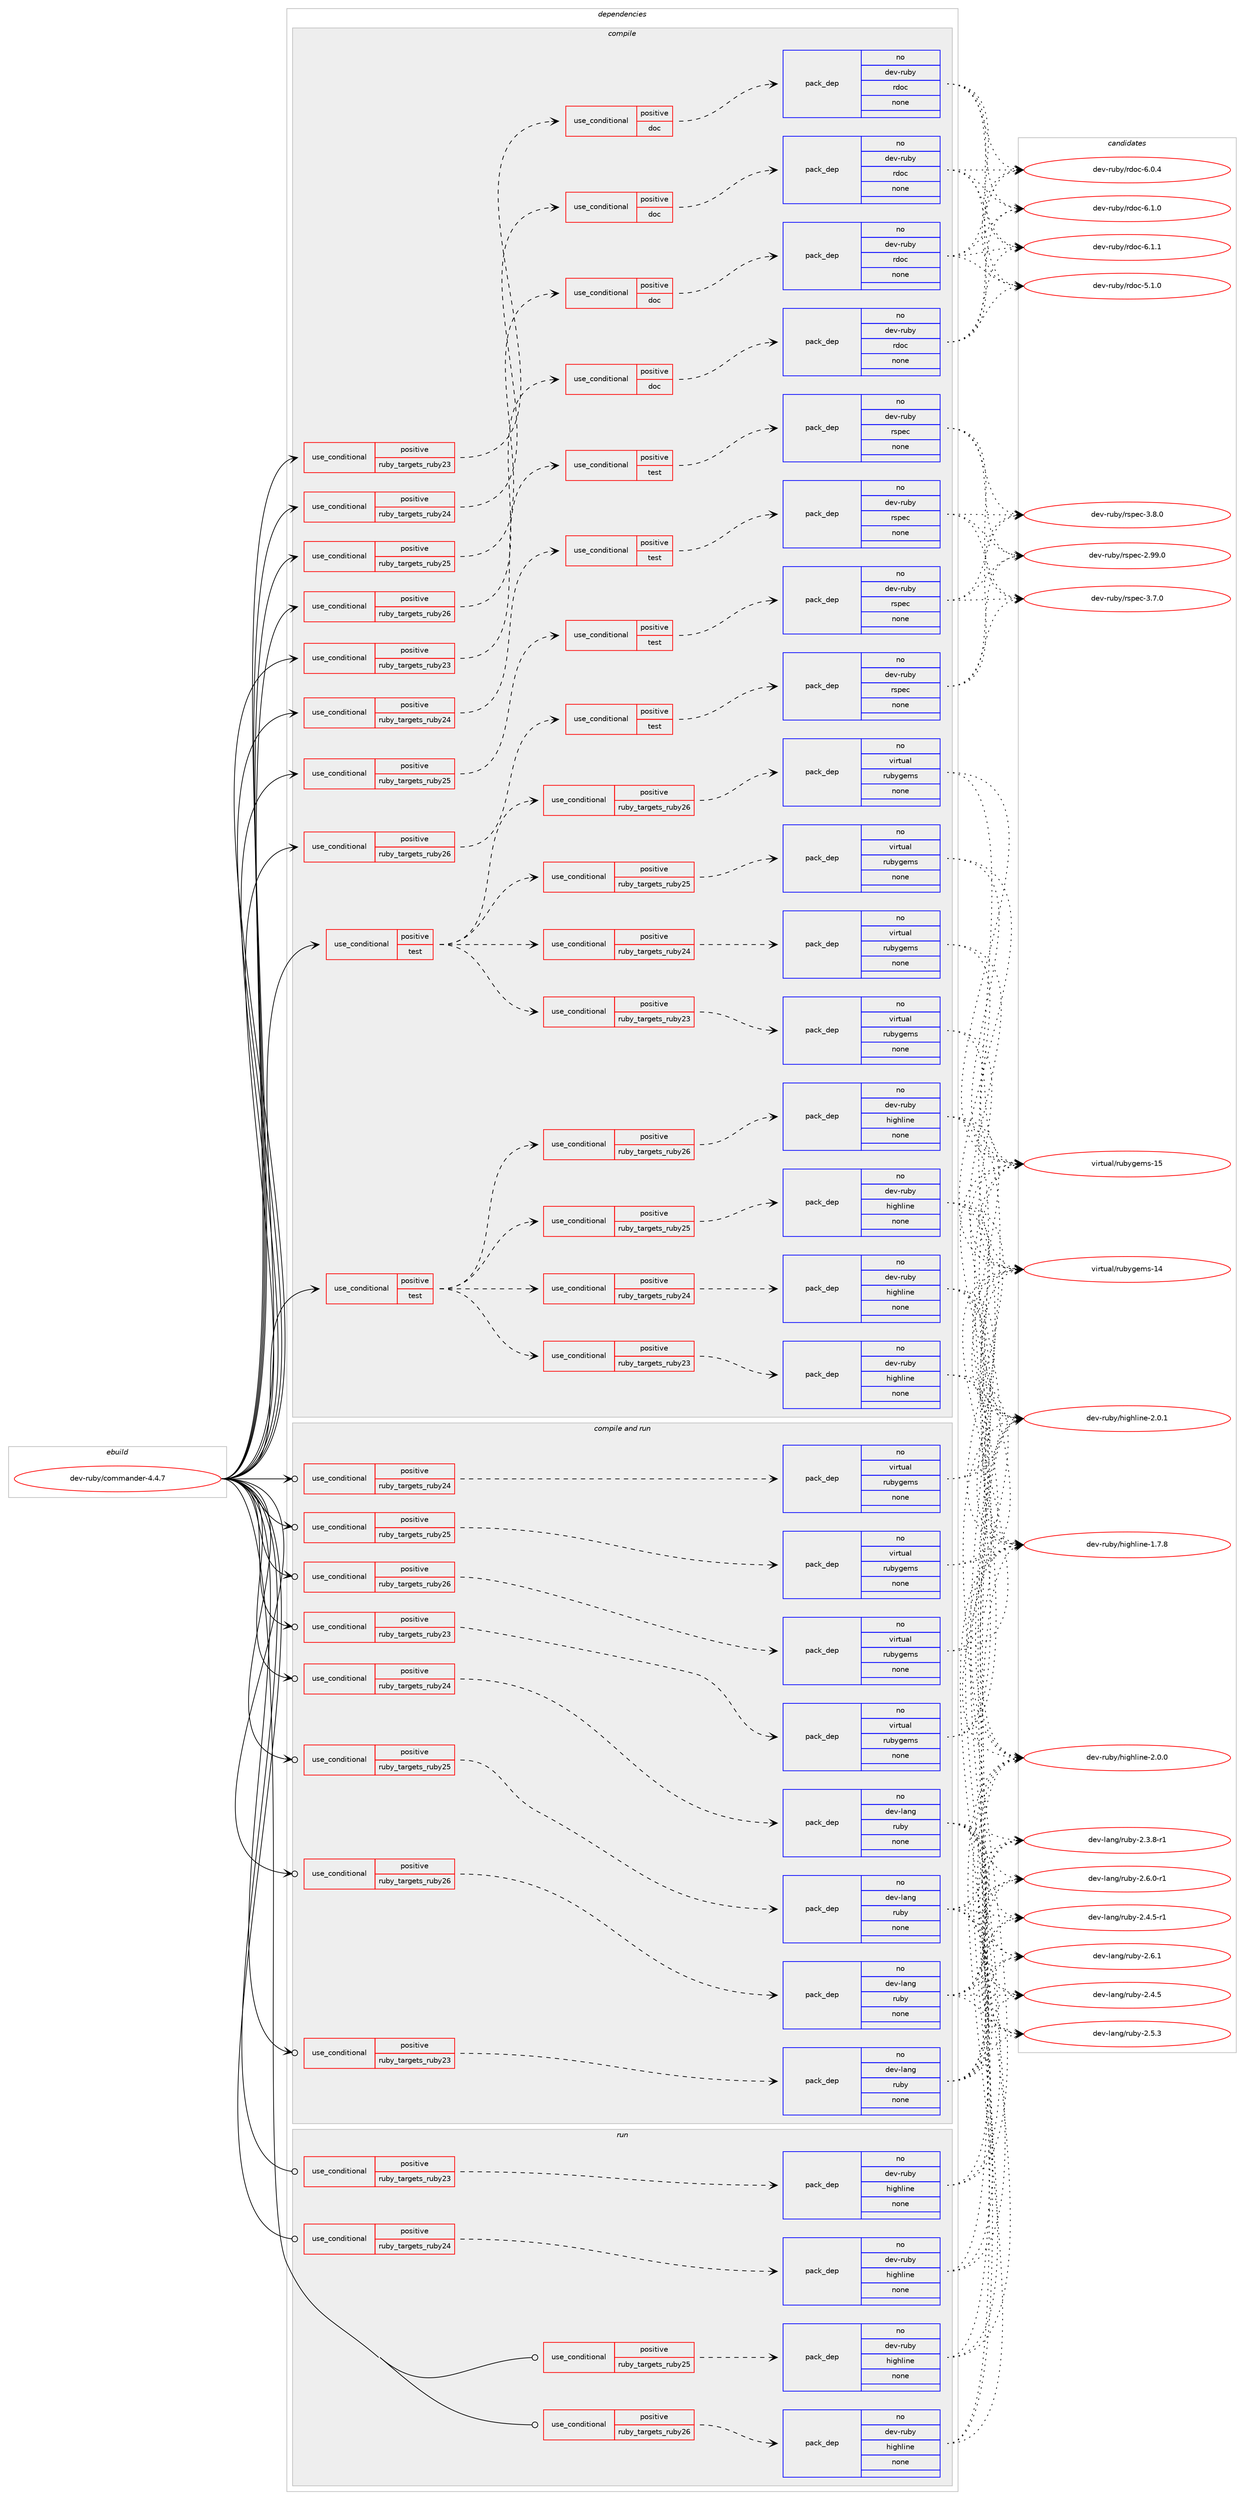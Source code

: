 digraph prolog {

# *************
# Graph options
# *************

newrank=true;
concentrate=true;
compound=true;
graph [rankdir=LR,fontname=Helvetica,fontsize=10,ranksep=1.5];#, ranksep=2.5, nodesep=0.2];
edge  [arrowhead=vee];
node  [fontname=Helvetica,fontsize=10];

# **********
# The ebuild
# **********

subgraph cluster_leftcol {
color=gray;
rank=same;
label=<<i>ebuild</i>>;
id [label="dev-ruby/commander-4.4.7", color=red, width=4, href="../dev-ruby/commander-4.4.7.svg"];
}

# ****************
# The dependencies
# ****************

subgraph cluster_midcol {
color=gray;
label=<<i>dependencies</i>>;
subgraph cluster_compile {
fillcolor="#eeeeee";
style=filled;
label=<<i>compile</i>>;
subgraph cond396823 {
dependency1487793 [label=<<TABLE BORDER="0" CELLBORDER="1" CELLSPACING="0" CELLPADDING="4"><TR><TD ROWSPAN="3" CELLPADDING="10">use_conditional</TD></TR><TR><TD>positive</TD></TR><TR><TD>ruby_targets_ruby23</TD></TR></TABLE>>, shape=none, color=red];
subgraph cond396824 {
dependency1487794 [label=<<TABLE BORDER="0" CELLBORDER="1" CELLSPACING="0" CELLPADDING="4"><TR><TD ROWSPAN="3" CELLPADDING="10">use_conditional</TD></TR><TR><TD>positive</TD></TR><TR><TD>doc</TD></TR></TABLE>>, shape=none, color=red];
subgraph pack1067526 {
dependency1487795 [label=<<TABLE BORDER="0" CELLBORDER="1" CELLSPACING="0" CELLPADDING="4" WIDTH="220"><TR><TD ROWSPAN="6" CELLPADDING="30">pack_dep</TD></TR><TR><TD WIDTH="110">no</TD></TR><TR><TD>dev-ruby</TD></TR><TR><TD>rdoc</TD></TR><TR><TD>none</TD></TR><TR><TD></TD></TR></TABLE>>, shape=none, color=blue];
}
dependency1487794:e -> dependency1487795:w [weight=20,style="dashed",arrowhead="vee"];
}
dependency1487793:e -> dependency1487794:w [weight=20,style="dashed",arrowhead="vee"];
}
id:e -> dependency1487793:w [weight=20,style="solid",arrowhead="vee"];
subgraph cond396825 {
dependency1487796 [label=<<TABLE BORDER="0" CELLBORDER="1" CELLSPACING="0" CELLPADDING="4"><TR><TD ROWSPAN="3" CELLPADDING="10">use_conditional</TD></TR><TR><TD>positive</TD></TR><TR><TD>ruby_targets_ruby23</TD></TR></TABLE>>, shape=none, color=red];
subgraph cond396826 {
dependency1487797 [label=<<TABLE BORDER="0" CELLBORDER="1" CELLSPACING="0" CELLPADDING="4"><TR><TD ROWSPAN="3" CELLPADDING="10">use_conditional</TD></TR><TR><TD>positive</TD></TR><TR><TD>test</TD></TR></TABLE>>, shape=none, color=red];
subgraph pack1067527 {
dependency1487798 [label=<<TABLE BORDER="0" CELLBORDER="1" CELLSPACING="0" CELLPADDING="4" WIDTH="220"><TR><TD ROWSPAN="6" CELLPADDING="30">pack_dep</TD></TR><TR><TD WIDTH="110">no</TD></TR><TR><TD>dev-ruby</TD></TR><TR><TD>rspec</TD></TR><TR><TD>none</TD></TR><TR><TD></TD></TR></TABLE>>, shape=none, color=blue];
}
dependency1487797:e -> dependency1487798:w [weight=20,style="dashed",arrowhead="vee"];
}
dependency1487796:e -> dependency1487797:w [weight=20,style="dashed",arrowhead="vee"];
}
id:e -> dependency1487796:w [weight=20,style="solid",arrowhead="vee"];
subgraph cond396827 {
dependency1487799 [label=<<TABLE BORDER="0" CELLBORDER="1" CELLSPACING="0" CELLPADDING="4"><TR><TD ROWSPAN="3" CELLPADDING="10">use_conditional</TD></TR><TR><TD>positive</TD></TR><TR><TD>ruby_targets_ruby24</TD></TR></TABLE>>, shape=none, color=red];
subgraph cond396828 {
dependency1487800 [label=<<TABLE BORDER="0" CELLBORDER="1" CELLSPACING="0" CELLPADDING="4"><TR><TD ROWSPAN="3" CELLPADDING="10">use_conditional</TD></TR><TR><TD>positive</TD></TR><TR><TD>doc</TD></TR></TABLE>>, shape=none, color=red];
subgraph pack1067528 {
dependency1487801 [label=<<TABLE BORDER="0" CELLBORDER="1" CELLSPACING="0" CELLPADDING="4" WIDTH="220"><TR><TD ROWSPAN="6" CELLPADDING="30">pack_dep</TD></TR><TR><TD WIDTH="110">no</TD></TR><TR><TD>dev-ruby</TD></TR><TR><TD>rdoc</TD></TR><TR><TD>none</TD></TR><TR><TD></TD></TR></TABLE>>, shape=none, color=blue];
}
dependency1487800:e -> dependency1487801:w [weight=20,style="dashed",arrowhead="vee"];
}
dependency1487799:e -> dependency1487800:w [weight=20,style="dashed",arrowhead="vee"];
}
id:e -> dependency1487799:w [weight=20,style="solid",arrowhead="vee"];
subgraph cond396829 {
dependency1487802 [label=<<TABLE BORDER="0" CELLBORDER="1" CELLSPACING="0" CELLPADDING="4"><TR><TD ROWSPAN="3" CELLPADDING="10">use_conditional</TD></TR><TR><TD>positive</TD></TR><TR><TD>ruby_targets_ruby24</TD></TR></TABLE>>, shape=none, color=red];
subgraph cond396830 {
dependency1487803 [label=<<TABLE BORDER="0" CELLBORDER="1" CELLSPACING="0" CELLPADDING="4"><TR><TD ROWSPAN="3" CELLPADDING="10">use_conditional</TD></TR><TR><TD>positive</TD></TR><TR><TD>test</TD></TR></TABLE>>, shape=none, color=red];
subgraph pack1067529 {
dependency1487804 [label=<<TABLE BORDER="0" CELLBORDER="1" CELLSPACING="0" CELLPADDING="4" WIDTH="220"><TR><TD ROWSPAN="6" CELLPADDING="30">pack_dep</TD></TR><TR><TD WIDTH="110">no</TD></TR><TR><TD>dev-ruby</TD></TR><TR><TD>rspec</TD></TR><TR><TD>none</TD></TR><TR><TD></TD></TR></TABLE>>, shape=none, color=blue];
}
dependency1487803:e -> dependency1487804:w [weight=20,style="dashed",arrowhead="vee"];
}
dependency1487802:e -> dependency1487803:w [weight=20,style="dashed",arrowhead="vee"];
}
id:e -> dependency1487802:w [weight=20,style="solid",arrowhead="vee"];
subgraph cond396831 {
dependency1487805 [label=<<TABLE BORDER="0" CELLBORDER="1" CELLSPACING="0" CELLPADDING="4"><TR><TD ROWSPAN="3" CELLPADDING="10">use_conditional</TD></TR><TR><TD>positive</TD></TR><TR><TD>ruby_targets_ruby25</TD></TR></TABLE>>, shape=none, color=red];
subgraph cond396832 {
dependency1487806 [label=<<TABLE BORDER="0" CELLBORDER="1" CELLSPACING="0" CELLPADDING="4"><TR><TD ROWSPAN="3" CELLPADDING="10">use_conditional</TD></TR><TR><TD>positive</TD></TR><TR><TD>doc</TD></TR></TABLE>>, shape=none, color=red];
subgraph pack1067530 {
dependency1487807 [label=<<TABLE BORDER="0" CELLBORDER="1" CELLSPACING="0" CELLPADDING="4" WIDTH="220"><TR><TD ROWSPAN="6" CELLPADDING="30">pack_dep</TD></TR><TR><TD WIDTH="110">no</TD></TR><TR><TD>dev-ruby</TD></TR><TR><TD>rdoc</TD></TR><TR><TD>none</TD></TR><TR><TD></TD></TR></TABLE>>, shape=none, color=blue];
}
dependency1487806:e -> dependency1487807:w [weight=20,style="dashed",arrowhead="vee"];
}
dependency1487805:e -> dependency1487806:w [weight=20,style="dashed",arrowhead="vee"];
}
id:e -> dependency1487805:w [weight=20,style="solid",arrowhead="vee"];
subgraph cond396833 {
dependency1487808 [label=<<TABLE BORDER="0" CELLBORDER="1" CELLSPACING="0" CELLPADDING="4"><TR><TD ROWSPAN="3" CELLPADDING="10">use_conditional</TD></TR><TR><TD>positive</TD></TR><TR><TD>ruby_targets_ruby25</TD></TR></TABLE>>, shape=none, color=red];
subgraph cond396834 {
dependency1487809 [label=<<TABLE BORDER="0" CELLBORDER="1" CELLSPACING="0" CELLPADDING="4"><TR><TD ROWSPAN="3" CELLPADDING="10">use_conditional</TD></TR><TR><TD>positive</TD></TR><TR><TD>test</TD></TR></TABLE>>, shape=none, color=red];
subgraph pack1067531 {
dependency1487810 [label=<<TABLE BORDER="0" CELLBORDER="1" CELLSPACING="0" CELLPADDING="4" WIDTH="220"><TR><TD ROWSPAN="6" CELLPADDING="30">pack_dep</TD></TR><TR><TD WIDTH="110">no</TD></TR><TR><TD>dev-ruby</TD></TR><TR><TD>rspec</TD></TR><TR><TD>none</TD></TR><TR><TD></TD></TR></TABLE>>, shape=none, color=blue];
}
dependency1487809:e -> dependency1487810:w [weight=20,style="dashed",arrowhead="vee"];
}
dependency1487808:e -> dependency1487809:w [weight=20,style="dashed",arrowhead="vee"];
}
id:e -> dependency1487808:w [weight=20,style="solid",arrowhead="vee"];
subgraph cond396835 {
dependency1487811 [label=<<TABLE BORDER="0" CELLBORDER="1" CELLSPACING="0" CELLPADDING="4"><TR><TD ROWSPAN="3" CELLPADDING="10">use_conditional</TD></TR><TR><TD>positive</TD></TR><TR><TD>ruby_targets_ruby26</TD></TR></TABLE>>, shape=none, color=red];
subgraph cond396836 {
dependency1487812 [label=<<TABLE BORDER="0" CELLBORDER="1" CELLSPACING="0" CELLPADDING="4"><TR><TD ROWSPAN="3" CELLPADDING="10">use_conditional</TD></TR><TR><TD>positive</TD></TR><TR><TD>doc</TD></TR></TABLE>>, shape=none, color=red];
subgraph pack1067532 {
dependency1487813 [label=<<TABLE BORDER="0" CELLBORDER="1" CELLSPACING="0" CELLPADDING="4" WIDTH="220"><TR><TD ROWSPAN="6" CELLPADDING="30">pack_dep</TD></TR><TR><TD WIDTH="110">no</TD></TR><TR><TD>dev-ruby</TD></TR><TR><TD>rdoc</TD></TR><TR><TD>none</TD></TR><TR><TD></TD></TR></TABLE>>, shape=none, color=blue];
}
dependency1487812:e -> dependency1487813:w [weight=20,style="dashed",arrowhead="vee"];
}
dependency1487811:e -> dependency1487812:w [weight=20,style="dashed",arrowhead="vee"];
}
id:e -> dependency1487811:w [weight=20,style="solid",arrowhead="vee"];
subgraph cond396837 {
dependency1487814 [label=<<TABLE BORDER="0" CELLBORDER="1" CELLSPACING="0" CELLPADDING="4"><TR><TD ROWSPAN="3" CELLPADDING="10">use_conditional</TD></TR><TR><TD>positive</TD></TR><TR><TD>ruby_targets_ruby26</TD></TR></TABLE>>, shape=none, color=red];
subgraph cond396838 {
dependency1487815 [label=<<TABLE BORDER="0" CELLBORDER="1" CELLSPACING="0" CELLPADDING="4"><TR><TD ROWSPAN="3" CELLPADDING="10">use_conditional</TD></TR><TR><TD>positive</TD></TR><TR><TD>test</TD></TR></TABLE>>, shape=none, color=red];
subgraph pack1067533 {
dependency1487816 [label=<<TABLE BORDER="0" CELLBORDER="1" CELLSPACING="0" CELLPADDING="4" WIDTH="220"><TR><TD ROWSPAN="6" CELLPADDING="30">pack_dep</TD></TR><TR><TD WIDTH="110">no</TD></TR><TR><TD>dev-ruby</TD></TR><TR><TD>rspec</TD></TR><TR><TD>none</TD></TR><TR><TD></TD></TR></TABLE>>, shape=none, color=blue];
}
dependency1487815:e -> dependency1487816:w [weight=20,style="dashed",arrowhead="vee"];
}
dependency1487814:e -> dependency1487815:w [weight=20,style="dashed",arrowhead="vee"];
}
id:e -> dependency1487814:w [weight=20,style="solid",arrowhead="vee"];
subgraph cond396839 {
dependency1487817 [label=<<TABLE BORDER="0" CELLBORDER="1" CELLSPACING="0" CELLPADDING="4"><TR><TD ROWSPAN="3" CELLPADDING="10">use_conditional</TD></TR><TR><TD>positive</TD></TR><TR><TD>test</TD></TR></TABLE>>, shape=none, color=red];
subgraph cond396840 {
dependency1487818 [label=<<TABLE BORDER="0" CELLBORDER="1" CELLSPACING="0" CELLPADDING="4"><TR><TD ROWSPAN="3" CELLPADDING="10">use_conditional</TD></TR><TR><TD>positive</TD></TR><TR><TD>ruby_targets_ruby23</TD></TR></TABLE>>, shape=none, color=red];
subgraph pack1067534 {
dependency1487819 [label=<<TABLE BORDER="0" CELLBORDER="1" CELLSPACING="0" CELLPADDING="4" WIDTH="220"><TR><TD ROWSPAN="6" CELLPADDING="30">pack_dep</TD></TR><TR><TD WIDTH="110">no</TD></TR><TR><TD>dev-ruby</TD></TR><TR><TD>highline</TD></TR><TR><TD>none</TD></TR><TR><TD></TD></TR></TABLE>>, shape=none, color=blue];
}
dependency1487818:e -> dependency1487819:w [weight=20,style="dashed",arrowhead="vee"];
}
dependency1487817:e -> dependency1487818:w [weight=20,style="dashed",arrowhead="vee"];
subgraph cond396841 {
dependency1487820 [label=<<TABLE BORDER="0" CELLBORDER="1" CELLSPACING="0" CELLPADDING="4"><TR><TD ROWSPAN="3" CELLPADDING="10">use_conditional</TD></TR><TR><TD>positive</TD></TR><TR><TD>ruby_targets_ruby24</TD></TR></TABLE>>, shape=none, color=red];
subgraph pack1067535 {
dependency1487821 [label=<<TABLE BORDER="0" CELLBORDER="1" CELLSPACING="0" CELLPADDING="4" WIDTH="220"><TR><TD ROWSPAN="6" CELLPADDING="30">pack_dep</TD></TR><TR><TD WIDTH="110">no</TD></TR><TR><TD>dev-ruby</TD></TR><TR><TD>highline</TD></TR><TR><TD>none</TD></TR><TR><TD></TD></TR></TABLE>>, shape=none, color=blue];
}
dependency1487820:e -> dependency1487821:w [weight=20,style="dashed",arrowhead="vee"];
}
dependency1487817:e -> dependency1487820:w [weight=20,style="dashed",arrowhead="vee"];
subgraph cond396842 {
dependency1487822 [label=<<TABLE BORDER="0" CELLBORDER="1" CELLSPACING="0" CELLPADDING="4"><TR><TD ROWSPAN="3" CELLPADDING="10">use_conditional</TD></TR><TR><TD>positive</TD></TR><TR><TD>ruby_targets_ruby25</TD></TR></TABLE>>, shape=none, color=red];
subgraph pack1067536 {
dependency1487823 [label=<<TABLE BORDER="0" CELLBORDER="1" CELLSPACING="0" CELLPADDING="4" WIDTH="220"><TR><TD ROWSPAN="6" CELLPADDING="30">pack_dep</TD></TR><TR><TD WIDTH="110">no</TD></TR><TR><TD>dev-ruby</TD></TR><TR><TD>highline</TD></TR><TR><TD>none</TD></TR><TR><TD></TD></TR></TABLE>>, shape=none, color=blue];
}
dependency1487822:e -> dependency1487823:w [weight=20,style="dashed",arrowhead="vee"];
}
dependency1487817:e -> dependency1487822:w [weight=20,style="dashed",arrowhead="vee"];
subgraph cond396843 {
dependency1487824 [label=<<TABLE BORDER="0" CELLBORDER="1" CELLSPACING="0" CELLPADDING="4"><TR><TD ROWSPAN="3" CELLPADDING="10">use_conditional</TD></TR><TR><TD>positive</TD></TR><TR><TD>ruby_targets_ruby26</TD></TR></TABLE>>, shape=none, color=red];
subgraph pack1067537 {
dependency1487825 [label=<<TABLE BORDER="0" CELLBORDER="1" CELLSPACING="0" CELLPADDING="4" WIDTH="220"><TR><TD ROWSPAN="6" CELLPADDING="30">pack_dep</TD></TR><TR><TD WIDTH="110">no</TD></TR><TR><TD>dev-ruby</TD></TR><TR><TD>highline</TD></TR><TR><TD>none</TD></TR><TR><TD></TD></TR></TABLE>>, shape=none, color=blue];
}
dependency1487824:e -> dependency1487825:w [weight=20,style="dashed",arrowhead="vee"];
}
dependency1487817:e -> dependency1487824:w [weight=20,style="dashed",arrowhead="vee"];
}
id:e -> dependency1487817:w [weight=20,style="solid",arrowhead="vee"];
subgraph cond396844 {
dependency1487826 [label=<<TABLE BORDER="0" CELLBORDER="1" CELLSPACING="0" CELLPADDING="4"><TR><TD ROWSPAN="3" CELLPADDING="10">use_conditional</TD></TR><TR><TD>positive</TD></TR><TR><TD>test</TD></TR></TABLE>>, shape=none, color=red];
subgraph cond396845 {
dependency1487827 [label=<<TABLE BORDER="0" CELLBORDER="1" CELLSPACING="0" CELLPADDING="4"><TR><TD ROWSPAN="3" CELLPADDING="10">use_conditional</TD></TR><TR><TD>positive</TD></TR><TR><TD>ruby_targets_ruby23</TD></TR></TABLE>>, shape=none, color=red];
subgraph pack1067538 {
dependency1487828 [label=<<TABLE BORDER="0" CELLBORDER="1" CELLSPACING="0" CELLPADDING="4" WIDTH="220"><TR><TD ROWSPAN="6" CELLPADDING="30">pack_dep</TD></TR><TR><TD WIDTH="110">no</TD></TR><TR><TD>virtual</TD></TR><TR><TD>rubygems</TD></TR><TR><TD>none</TD></TR><TR><TD></TD></TR></TABLE>>, shape=none, color=blue];
}
dependency1487827:e -> dependency1487828:w [weight=20,style="dashed",arrowhead="vee"];
}
dependency1487826:e -> dependency1487827:w [weight=20,style="dashed",arrowhead="vee"];
subgraph cond396846 {
dependency1487829 [label=<<TABLE BORDER="0" CELLBORDER="1" CELLSPACING="0" CELLPADDING="4"><TR><TD ROWSPAN="3" CELLPADDING="10">use_conditional</TD></TR><TR><TD>positive</TD></TR><TR><TD>ruby_targets_ruby24</TD></TR></TABLE>>, shape=none, color=red];
subgraph pack1067539 {
dependency1487830 [label=<<TABLE BORDER="0" CELLBORDER="1" CELLSPACING="0" CELLPADDING="4" WIDTH="220"><TR><TD ROWSPAN="6" CELLPADDING="30">pack_dep</TD></TR><TR><TD WIDTH="110">no</TD></TR><TR><TD>virtual</TD></TR><TR><TD>rubygems</TD></TR><TR><TD>none</TD></TR><TR><TD></TD></TR></TABLE>>, shape=none, color=blue];
}
dependency1487829:e -> dependency1487830:w [weight=20,style="dashed",arrowhead="vee"];
}
dependency1487826:e -> dependency1487829:w [weight=20,style="dashed",arrowhead="vee"];
subgraph cond396847 {
dependency1487831 [label=<<TABLE BORDER="0" CELLBORDER="1" CELLSPACING="0" CELLPADDING="4"><TR><TD ROWSPAN="3" CELLPADDING="10">use_conditional</TD></TR><TR><TD>positive</TD></TR><TR><TD>ruby_targets_ruby25</TD></TR></TABLE>>, shape=none, color=red];
subgraph pack1067540 {
dependency1487832 [label=<<TABLE BORDER="0" CELLBORDER="1" CELLSPACING="0" CELLPADDING="4" WIDTH="220"><TR><TD ROWSPAN="6" CELLPADDING="30">pack_dep</TD></TR><TR><TD WIDTH="110">no</TD></TR><TR><TD>virtual</TD></TR><TR><TD>rubygems</TD></TR><TR><TD>none</TD></TR><TR><TD></TD></TR></TABLE>>, shape=none, color=blue];
}
dependency1487831:e -> dependency1487832:w [weight=20,style="dashed",arrowhead="vee"];
}
dependency1487826:e -> dependency1487831:w [weight=20,style="dashed",arrowhead="vee"];
subgraph cond396848 {
dependency1487833 [label=<<TABLE BORDER="0" CELLBORDER="1" CELLSPACING="0" CELLPADDING="4"><TR><TD ROWSPAN="3" CELLPADDING="10">use_conditional</TD></TR><TR><TD>positive</TD></TR><TR><TD>ruby_targets_ruby26</TD></TR></TABLE>>, shape=none, color=red];
subgraph pack1067541 {
dependency1487834 [label=<<TABLE BORDER="0" CELLBORDER="1" CELLSPACING="0" CELLPADDING="4" WIDTH="220"><TR><TD ROWSPAN="6" CELLPADDING="30">pack_dep</TD></TR><TR><TD WIDTH="110">no</TD></TR><TR><TD>virtual</TD></TR><TR><TD>rubygems</TD></TR><TR><TD>none</TD></TR><TR><TD></TD></TR></TABLE>>, shape=none, color=blue];
}
dependency1487833:e -> dependency1487834:w [weight=20,style="dashed",arrowhead="vee"];
}
dependency1487826:e -> dependency1487833:w [weight=20,style="dashed",arrowhead="vee"];
}
id:e -> dependency1487826:w [weight=20,style="solid",arrowhead="vee"];
}
subgraph cluster_compileandrun {
fillcolor="#eeeeee";
style=filled;
label=<<i>compile and run</i>>;
subgraph cond396849 {
dependency1487835 [label=<<TABLE BORDER="0" CELLBORDER="1" CELLSPACING="0" CELLPADDING="4"><TR><TD ROWSPAN="3" CELLPADDING="10">use_conditional</TD></TR><TR><TD>positive</TD></TR><TR><TD>ruby_targets_ruby23</TD></TR></TABLE>>, shape=none, color=red];
subgraph pack1067542 {
dependency1487836 [label=<<TABLE BORDER="0" CELLBORDER="1" CELLSPACING="0" CELLPADDING="4" WIDTH="220"><TR><TD ROWSPAN="6" CELLPADDING="30">pack_dep</TD></TR><TR><TD WIDTH="110">no</TD></TR><TR><TD>dev-lang</TD></TR><TR><TD>ruby</TD></TR><TR><TD>none</TD></TR><TR><TD></TD></TR></TABLE>>, shape=none, color=blue];
}
dependency1487835:e -> dependency1487836:w [weight=20,style="dashed",arrowhead="vee"];
}
id:e -> dependency1487835:w [weight=20,style="solid",arrowhead="odotvee"];
subgraph cond396850 {
dependency1487837 [label=<<TABLE BORDER="0" CELLBORDER="1" CELLSPACING="0" CELLPADDING="4"><TR><TD ROWSPAN="3" CELLPADDING="10">use_conditional</TD></TR><TR><TD>positive</TD></TR><TR><TD>ruby_targets_ruby23</TD></TR></TABLE>>, shape=none, color=red];
subgraph pack1067543 {
dependency1487838 [label=<<TABLE BORDER="0" CELLBORDER="1" CELLSPACING="0" CELLPADDING="4" WIDTH="220"><TR><TD ROWSPAN="6" CELLPADDING="30">pack_dep</TD></TR><TR><TD WIDTH="110">no</TD></TR><TR><TD>virtual</TD></TR><TR><TD>rubygems</TD></TR><TR><TD>none</TD></TR><TR><TD></TD></TR></TABLE>>, shape=none, color=blue];
}
dependency1487837:e -> dependency1487838:w [weight=20,style="dashed",arrowhead="vee"];
}
id:e -> dependency1487837:w [weight=20,style="solid",arrowhead="odotvee"];
subgraph cond396851 {
dependency1487839 [label=<<TABLE BORDER="0" CELLBORDER="1" CELLSPACING="0" CELLPADDING="4"><TR><TD ROWSPAN="3" CELLPADDING="10">use_conditional</TD></TR><TR><TD>positive</TD></TR><TR><TD>ruby_targets_ruby24</TD></TR></TABLE>>, shape=none, color=red];
subgraph pack1067544 {
dependency1487840 [label=<<TABLE BORDER="0" CELLBORDER="1" CELLSPACING="0" CELLPADDING="4" WIDTH="220"><TR><TD ROWSPAN="6" CELLPADDING="30">pack_dep</TD></TR><TR><TD WIDTH="110">no</TD></TR><TR><TD>dev-lang</TD></TR><TR><TD>ruby</TD></TR><TR><TD>none</TD></TR><TR><TD></TD></TR></TABLE>>, shape=none, color=blue];
}
dependency1487839:e -> dependency1487840:w [weight=20,style="dashed",arrowhead="vee"];
}
id:e -> dependency1487839:w [weight=20,style="solid",arrowhead="odotvee"];
subgraph cond396852 {
dependency1487841 [label=<<TABLE BORDER="0" CELLBORDER="1" CELLSPACING="0" CELLPADDING="4"><TR><TD ROWSPAN="3" CELLPADDING="10">use_conditional</TD></TR><TR><TD>positive</TD></TR><TR><TD>ruby_targets_ruby24</TD></TR></TABLE>>, shape=none, color=red];
subgraph pack1067545 {
dependency1487842 [label=<<TABLE BORDER="0" CELLBORDER="1" CELLSPACING="0" CELLPADDING="4" WIDTH="220"><TR><TD ROWSPAN="6" CELLPADDING="30">pack_dep</TD></TR><TR><TD WIDTH="110">no</TD></TR><TR><TD>virtual</TD></TR><TR><TD>rubygems</TD></TR><TR><TD>none</TD></TR><TR><TD></TD></TR></TABLE>>, shape=none, color=blue];
}
dependency1487841:e -> dependency1487842:w [weight=20,style="dashed",arrowhead="vee"];
}
id:e -> dependency1487841:w [weight=20,style="solid",arrowhead="odotvee"];
subgraph cond396853 {
dependency1487843 [label=<<TABLE BORDER="0" CELLBORDER="1" CELLSPACING="0" CELLPADDING="4"><TR><TD ROWSPAN="3" CELLPADDING="10">use_conditional</TD></TR><TR><TD>positive</TD></TR><TR><TD>ruby_targets_ruby25</TD></TR></TABLE>>, shape=none, color=red];
subgraph pack1067546 {
dependency1487844 [label=<<TABLE BORDER="0" CELLBORDER="1" CELLSPACING="0" CELLPADDING="4" WIDTH="220"><TR><TD ROWSPAN="6" CELLPADDING="30">pack_dep</TD></TR><TR><TD WIDTH="110">no</TD></TR><TR><TD>dev-lang</TD></TR><TR><TD>ruby</TD></TR><TR><TD>none</TD></TR><TR><TD></TD></TR></TABLE>>, shape=none, color=blue];
}
dependency1487843:e -> dependency1487844:w [weight=20,style="dashed",arrowhead="vee"];
}
id:e -> dependency1487843:w [weight=20,style="solid",arrowhead="odotvee"];
subgraph cond396854 {
dependency1487845 [label=<<TABLE BORDER="0" CELLBORDER="1" CELLSPACING="0" CELLPADDING="4"><TR><TD ROWSPAN="3" CELLPADDING="10">use_conditional</TD></TR><TR><TD>positive</TD></TR><TR><TD>ruby_targets_ruby25</TD></TR></TABLE>>, shape=none, color=red];
subgraph pack1067547 {
dependency1487846 [label=<<TABLE BORDER="0" CELLBORDER="1" CELLSPACING="0" CELLPADDING="4" WIDTH="220"><TR><TD ROWSPAN="6" CELLPADDING="30">pack_dep</TD></TR><TR><TD WIDTH="110">no</TD></TR><TR><TD>virtual</TD></TR><TR><TD>rubygems</TD></TR><TR><TD>none</TD></TR><TR><TD></TD></TR></TABLE>>, shape=none, color=blue];
}
dependency1487845:e -> dependency1487846:w [weight=20,style="dashed",arrowhead="vee"];
}
id:e -> dependency1487845:w [weight=20,style="solid",arrowhead="odotvee"];
subgraph cond396855 {
dependency1487847 [label=<<TABLE BORDER="0" CELLBORDER="1" CELLSPACING="0" CELLPADDING="4"><TR><TD ROWSPAN="3" CELLPADDING="10">use_conditional</TD></TR><TR><TD>positive</TD></TR><TR><TD>ruby_targets_ruby26</TD></TR></TABLE>>, shape=none, color=red];
subgraph pack1067548 {
dependency1487848 [label=<<TABLE BORDER="0" CELLBORDER="1" CELLSPACING="0" CELLPADDING="4" WIDTH="220"><TR><TD ROWSPAN="6" CELLPADDING="30">pack_dep</TD></TR><TR><TD WIDTH="110">no</TD></TR><TR><TD>dev-lang</TD></TR><TR><TD>ruby</TD></TR><TR><TD>none</TD></TR><TR><TD></TD></TR></TABLE>>, shape=none, color=blue];
}
dependency1487847:e -> dependency1487848:w [weight=20,style="dashed",arrowhead="vee"];
}
id:e -> dependency1487847:w [weight=20,style="solid",arrowhead="odotvee"];
subgraph cond396856 {
dependency1487849 [label=<<TABLE BORDER="0" CELLBORDER="1" CELLSPACING="0" CELLPADDING="4"><TR><TD ROWSPAN="3" CELLPADDING="10">use_conditional</TD></TR><TR><TD>positive</TD></TR><TR><TD>ruby_targets_ruby26</TD></TR></TABLE>>, shape=none, color=red];
subgraph pack1067549 {
dependency1487850 [label=<<TABLE BORDER="0" CELLBORDER="1" CELLSPACING="0" CELLPADDING="4" WIDTH="220"><TR><TD ROWSPAN="6" CELLPADDING="30">pack_dep</TD></TR><TR><TD WIDTH="110">no</TD></TR><TR><TD>virtual</TD></TR><TR><TD>rubygems</TD></TR><TR><TD>none</TD></TR><TR><TD></TD></TR></TABLE>>, shape=none, color=blue];
}
dependency1487849:e -> dependency1487850:w [weight=20,style="dashed",arrowhead="vee"];
}
id:e -> dependency1487849:w [weight=20,style="solid",arrowhead="odotvee"];
}
subgraph cluster_run {
fillcolor="#eeeeee";
style=filled;
label=<<i>run</i>>;
subgraph cond396857 {
dependency1487851 [label=<<TABLE BORDER="0" CELLBORDER="1" CELLSPACING="0" CELLPADDING="4"><TR><TD ROWSPAN="3" CELLPADDING="10">use_conditional</TD></TR><TR><TD>positive</TD></TR><TR><TD>ruby_targets_ruby23</TD></TR></TABLE>>, shape=none, color=red];
subgraph pack1067550 {
dependency1487852 [label=<<TABLE BORDER="0" CELLBORDER="1" CELLSPACING="0" CELLPADDING="4" WIDTH="220"><TR><TD ROWSPAN="6" CELLPADDING="30">pack_dep</TD></TR><TR><TD WIDTH="110">no</TD></TR><TR><TD>dev-ruby</TD></TR><TR><TD>highline</TD></TR><TR><TD>none</TD></TR><TR><TD></TD></TR></TABLE>>, shape=none, color=blue];
}
dependency1487851:e -> dependency1487852:w [weight=20,style="dashed",arrowhead="vee"];
}
id:e -> dependency1487851:w [weight=20,style="solid",arrowhead="odot"];
subgraph cond396858 {
dependency1487853 [label=<<TABLE BORDER="0" CELLBORDER="1" CELLSPACING="0" CELLPADDING="4"><TR><TD ROWSPAN="3" CELLPADDING="10">use_conditional</TD></TR><TR><TD>positive</TD></TR><TR><TD>ruby_targets_ruby24</TD></TR></TABLE>>, shape=none, color=red];
subgraph pack1067551 {
dependency1487854 [label=<<TABLE BORDER="0" CELLBORDER="1" CELLSPACING="0" CELLPADDING="4" WIDTH="220"><TR><TD ROWSPAN="6" CELLPADDING="30">pack_dep</TD></TR><TR><TD WIDTH="110">no</TD></TR><TR><TD>dev-ruby</TD></TR><TR><TD>highline</TD></TR><TR><TD>none</TD></TR><TR><TD></TD></TR></TABLE>>, shape=none, color=blue];
}
dependency1487853:e -> dependency1487854:w [weight=20,style="dashed",arrowhead="vee"];
}
id:e -> dependency1487853:w [weight=20,style="solid",arrowhead="odot"];
subgraph cond396859 {
dependency1487855 [label=<<TABLE BORDER="0" CELLBORDER="1" CELLSPACING="0" CELLPADDING="4"><TR><TD ROWSPAN="3" CELLPADDING="10">use_conditional</TD></TR><TR><TD>positive</TD></TR><TR><TD>ruby_targets_ruby25</TD></TR></TABLE>>, shape=none, color=red];
subgraph pack1067552 {
dependency1487856 [label=<<TABLE BORDER="0" CELLBORDER="1" CELLSPACING="0" CELLPADDING="4" WIDTH="220"><TR><TD ROWSPAN="6" CELLPADDING="30">pack_dep</TD></TR><TR><TD WIDTH="110">no</TD></TR><TR><TD>dev-ruby</TD></TR><TR><TD>highline</TD></TR><TR><TD>none</TD></TR><TR><TD></TD></TR></TABLE>>, shape=none, color=blue];
}
dependency1487855:e -> dependency1487856:w [weight=20,style="dashed",arrowhead="vee"];
}
id:e -> dependency1487855:w [weight=20,style="solid",arrowhead="odot"];
subgraph cond396860 {
dependency1487857 [label=<<TABLE BORDER="0" CELLBORDER="1" CELLSPACING="0" CELLPADDING="4"><TR><TD ROWSPAN="3" CELLPADDING="10">use_conditional</TD></TR><TR><TD>positive</TD></TR><TR><TD>ruby_targets_ruby26</TD></TR></TABLE>>, shape=none, color=red];
subgraph pack1067553 {
dependency1487858 [label=<<TABLE BORDER="0" CELLBORDER="1" CELLSPACING="0" CELLPADDING="4" WIDTH="220"><TR><TD ROWSPAN="6" CELLPADDING="30">pack_dep</TD></TR><TR><TD WIDTH="110">no</TD></TR><TR><TD>dev-ruby</TD></TR><TR><TD>highline</TD></TR><TR><TD>none</TD></TR><TR><TD></TD></TR></TABLE>>, shape=none, color=blue];
}
dependency1487857:e -> dependency1487858:w [weight=20,style="dashed",arrowhead="vee"];
}
id:e -> dependency1487857:w [weight=20,style="solid",arrowhead="odot"];
}
}

# **************
# The candidates
# **************

subgraph cluster_choices {
rank=same;
color=gray;
label=<<i>candidates</i>>;

subgraph choice1067526 {
color=black;
nodesep=1;
choice10010111845114117981214711410011199455346494648 [label="dev-ruby/rdoc-5.1.0", color=red, width=4,href="../dev-ruby/rdoc-5.1.0.svg"];
choice10010111845114117981214711410011199455446484652 [label="dev-ruby/rdoc-6.0.4", color=red, width=4,href="../dev-ruby/rdoc-6.0.4.svg"];
choice10010111845114117981214711410011199455446494648 [label="dev-ruby/rdoc-6.1.0", color=red, width=4,href="../dev-ruby/rdoc-6.1.0.svg"];
choice10010111845114117981214711410011199455446494649 [label="dev-ruby/rdoc-6.1.1", color=red, width=4,href="../dev-ruby/rdoc-6.1.1.svg"];
dependency1487795:e -> choice10010111845114117981214711410011199455346494648:w [style=dotted,weight="100"];
dependency1487795:e -> choice10010111845114117981214711410011199455446484652:w [style=dotted,weight="100"];
dependency1487795:e -> choice10010111845114117981214711410011199455446494648:w [style=dotted,weight="100"];
dependency1487795:e -> choice10010111845114117981214711410011199455446494649:w [style=dotted,weight="100"];
}
subgraph choice1067527 {
color=black;
nodesep=1;
choice1001011184511411798121471141151121019945504657574648 [label="dev-ruby/rspec-2.99.0", color=red, width=4,href="../dev-ruby/rspec-2.99.0.svg"];
choice10010111845114117981214711411511210199455146554648 [label="dev-ruby/rspec-3.7.0", color=red, width=4,href="../dev-ruby/rspec-3.7.0.svg"];
choice10010111845114117981214711411511210199455146564648 [label="dev-ruby/rspec-3.8.0", color=red, width=4,href="../dev-ruby/rspec-3.8.0.svg"];
dependency1487798:e -> choice1001011184511411798121471141151121019945504657574648:w [style=dotted,weight="100"];
dependency1487798:e -> choice10010111845114117981214711411511210199455146554648:w [style=dotted,weight="100"];
dependency1487798:e -> choice10010111845114117981214711411511210199455146564648:w [style=dotted,weight="100"];
}
subgraph choice1067528 {
color=black;
nodesep=1;
choice10010111845114117981214711410011199455346494648 [label="dev-ruby/rdoc-5.1.0", color=red, width=4,href="../dev-ruby/rdoc-5.1.0.svg"];
choice10010111845114117981214711410011199455446484652 [label="dev-ruby/rdoc-6.0.4", color=red, width=4,href="../dev-ruby/rdoc-6.0.4.svg"];
choice10010111845114117981214711410011199455446494648 [label="dev-ruby/rdoc-6.1.0", color=red, width=4,href="../dev-ruby/rdoc-6.1.0.svg"];
choice10010111845114117981214711410011199455446494649 [label="dev-ruby/rdoc-6.1.1", color=red, width=4,href="../dev-ruby/rdoc-6.1.1.svg"];
dependency1487801:e -> choice10010111845114117981214711410011199455346494648:w [style=dotted,weight="100"];
dependency1487801:e -> choice10010111845114117981214711410011199455446484652:w [style=dotted,weight="100"];
dependency1487801:e -> choice10010111845114117981214711410011199455446494648:w [style=dotted,weight="100"];
dependency1487801:e -> choice10010111845114117981214711410011199455446494649:w [style=dotted,weight="100"];
}
subgraph choice1067529 {
color=black;
nodesep=1;
choice1001011184511411798121471141151121019945504657574648 [label="dev-ruby/rspec-2.99.0", color=red, width=4,href="../dev-ruby/rspec-2.99.0.svg"];
choice10010111845114117981214711411511210199455146554648 [label="dev-ruby/rspec-3.7.0", color=red, width=4,href="../dev-ruby/rspec-3.7.0.svg"];
choice10010111845114117981214711411511210199455146564648 [label="dev-ruby/rspec-3.8.0", color=red, width=4,href="../dev-ruby/rspec-3.8.0.svg"];
dependency1487804:e -> choice1001011184511411798121471141151121019945504657574648:w [style=dotted,weight="100"];
dependency1487804:e -> choice10010111845114117981214711411511210199455146554648:w [style=dotted,weight="100"];
dependency1487804:e -> choice10010111845114117981214711411511210199455146564648:w [style=dotted,weight="100"];
}
subgraph choice1067530 {
color=black;
nodesep=1;
choice10010111845114117981214711410011199455346494648 [label="dev-ruby/rdoc-5.1.0", color=red, width=4,href="../dev-ruby/rdoc-5.1.0.svg"];
choice10010111845114117981214711410011199455446484652 [label="dev-ruby/rdoc-6.0.4", color=red, width=4,href="../dev-ruby/rdoc-6.0.4.svg"];
choice10010111845114117981214711410011199455446494648 [label="dev-ruby/rdoc-6.1.0", color=red, width=4,href="../dev-ruby/rdoc-6.1.0.svg"];
choice10010111845114117981214711410011199455446494649 [label="dev-ruby/rdoc-6.1.1", color=red, width=4,href="../dev-ruby/rdoc-6.1.1.svg"];
dependency1487807:e -> choice10010111845114117981214711410011199455346494648:w [style=dotted,weight="100"];
dependency1487807:e -> choice10010111845114117981214711410011199455446484652:w [style=dotted,weight="100"];
dependency1487807:e -> choice10010111845114117981214711410011199455446494648:w [style=dotted,weight="100"];
dependency1487807:e -> choice10010111845114117981214711410011199455446494649:w [style=dotted,weight="100"];
}
subgraph choice1067531 {
color=black;
nodesep=1;
choice1001011184511411798121471141151121019945504657574648 [label="dev-ruby/rspec-2.99.0", color=red, width=4,href="../dev-ruby/rspec-2.99.0.svg"];
choice10010111845114117981214711411511210199455146554648 [label="dev-ruby/rspec-3.7.0", color=red, width=4,href="../dev-ruby/rspec-3.7.0.svg"];
choice10010111845114117981214711411511210199455146564648 [label="dev-ruby/rspec-3.8.0", color=red, width=4,href="../dev-ruby/rspec-3.8.0.svg"];
dependency1487810:e -> choice1001011184511411798121471141151121019945504657574648:w [style=dotted,weight="100"];
dependency1487810:e -> choice10010111845114117981214711411511210199455146554648:w [style=dotted,weight="100"];
dependency1487810:e -> choice10010111845114117981214711411511210199455146564648:w [style=dotted,weight="100"];
}
subgraph choice1067532 {
color=black;
nodesep=1;
choice10010111845114117981214711410011199455346494648 [label="dev-ruby/rdoc-5.1.0", color=red, width=4,href="../dev-ruby/rdoc-5.1.0.svg"];
choice10010111845114117981214711410011199455446484652 [label="dev-ruby/rdoc-6.0.4", color=red, width=4,href="../dev-ruby/rdoc-6.0.4.svg"];
choice10010111845114117981214711410011199455446494648 [label="dev-ruby/rdoc-6.1.0", color=red, width=4,href="../dev-ruby/rdoc-6.1.0.svg"];
choice10010111845114117981214711410011199455446494649 [label="dev-ruby/rdoc-6.1.1", color=red, width=4,href="../dev-ruby/rdoc-6.1.1.svg"];
dependency1487813:e -> choice10010111845114117981214711410011199455346494648:w [style=dotted,weight="100"];
dependency1487813:e -> choice10010111845114117981214711410011199455446484652:w [style=dotted,weight="100"];
dependency1487813:e -> choice10010111845114117981214711410011199455446494648:w [style=dotted,weight="100"];
dependency1487813:e -> choice10010111845114117981214711410011199455446494649:w [style=dotted,weight="100"];
}
subgraph choice1067533 {
color=black;
nodesep=1;
choice1001011184511411798121471141151121019945504657574648 [label="dev-ruby/rspec-2.99.0", color=red, width=4,href="../dev-ruby/rspec-2.99.0.svg"];
choice10010111845114117981214711411511210199455146554648 [label="dev-ruby/rspec-3.7.0", color=red, width=4,href="../dev-ruby/rspec-3.7.0.svg"];
choice10010111845114117981214711411511210199455146564648 [label="dev-ruby/rspec-3.8.0", color=red, width=4,href="../dev-ruby/rspec-3.8.0.svg"];
dependency1487816:e -> choice1001011184511411798121471141151121019945504657574648:w [style=dotted,weight="100"];
dependency1487816:e -> choice10010111845114117981214711411511210199455146554648:w [style=dotted,weight="100"];
dependency1487816:e -> choice10010111845114117981214711411511210199455146564648:w [style=dotted,weight="100"];
}
subgraph choice1067534 {
color=black;
nodesep=1;
choice100101118451141179812147104105103104108105110101454946554656 [label="dev-ruby/highline-1.7.8", color=red, width=4,href="../dev-ruby/highline-1.7.8.svg"];
choice100101118451141179812147104105103104108105110101455046484648 [label="dev-ruby/highline-2.0.0", color=red, width=4,href="../dev-ruby/highline-2.0.0.svg"];
choice100101118451141179812147104105103104108105110101455046484649 [label="dev-ruby/highline-2.0.1", color=red, width=4,href="../dev-ruby/highline-2.0.1.svg"];
dependency1487819:e -> choice100101118451141179812147104105103104108105110101454946554656:w [style=dotted,weight="100"];
dependency1487819:e -> choice100101118451141179812147104105103104108105110101455046484648:w [style=dotted,weight="100"];
dependency1487819:e -> choice100101118451141179812147104105103104108105110101455046484649:w [style=dotted,weight="100"];
}
subgraph choice1067535 {
color=black;
nodesep=1;
choice100101118451141179812147104105103104108105110101454946554656 [label="dev-ruby/highline-1.7.8", color=red, width=4,href="../dev-ruby/highline-1.7.8.svg"];
choice100101118451141179812147104105103104108105110101455046484648 [label="dev-ruby/highline-2.0.0", color=red, width=4,href="../dev-ruby/highline-2.0.0.svg"];
choice100101118451141179812147104105103104108105110101455046484649 [label="dev-ruby/highline-2.0.1", color=red, width=4,href="../dev-ruby/highline-2.0.1.svg"];
dependency1487821:e -> choice100101118451141179812147104105103104108105110101454946554656:w [style=dotted,weight="100"];
dependency1487821:e -> choice100101118451141179812147104105103104108105110101455046484648:w [style=dotted,weight="100"];
dependency1487821:e -> choice100101118451141179812147104105103104108105110101455046484649:w [style=dotted,weight="100"];
}
subgraph choice1067536 {
color=black;
nodesep=1;
choice100101118451141179812147104105103104108105110101454946554656 [label="dev-ruby/highline-1.7.8", color=red, width=4,href="../dev-ruby/highline-1.7.8.svg"];
choice100101118451141179812147104105103104108105110101455046484648 [label="dev-ruby/highline-2.0.0", color=red, width=4,href="../dev-ruby/highline-2.0.0.svg"];
choice100101118451141179812147104105103104108105110101455046484649 [label="dev-ruby/highline-2.0.1", color=red, width=4,href="../dev-ruby/highline-2.0.1.svg"];
dependency1487823:e -> choice100101118451141179812147104105103104108105110101454946554656:w [style=dotted,weight="100"];
dependency1487823:e -> choice100101118451141179812147104105103104108105110101455046484648:w [style=dotted,weight="100"];
dependency1487823:e -> choice100101118451141179812147104105103104108105110101455046484649:w [style=dotted,weight="100"];
}
subgraph choice1067537 {
color=black;
nodesep=1;
choice100101118451141179812147104105103104108105110101454946554656 [label="dev-ruby/highline-1.7.8", color=red, width=4,href="../dev-ruby/highline-1.7.8.svg"];
choice100101118451141179812147104105103104108105110101455046484648 [label="dev-ruby/highline-2.0.0", color=red, width=4,href="../dev-ruby/highline-2.0.0.svg"];
choice100101118451141179812147104105103104108105110101455046484649 [label="dev-ruby/highline-2.0.1", color=red, width=4,href="../dev-ruby/highline-2.0.1.svg"];
dependency1487825:e -> choice100101118451141179812147104105103104108105110101454946554656:w [style=dotted,weight="100"];
dependency1487825:e -> choice100101118451141179812147104105103104108105110101455046484648:w [style=dotted,weight="100"];
dependency1487825:e -> choice100101118451141179812147104105103104108105110101455046484649:w [style=dotted,weight="100"];
}
subgraph choice1067538 {
color=black;
nodesep=1;
choice118105114116117971084711411798121103101109115454952 [label="virtual/rubygems-14", color=red, width=4,href="../virtual/rubygems-14.svg"];
choice118105114116117971084711411798121103101109115454953 [label="virtual/rubygems-15", color=red, width=4,href="../virtual/rubygems-15.svg"];
dependency1487828:e -> choice118105114116117971084711411798121103101109115454952:w [style=dotted,weight="100"];
dependency1487828:e -> choice118105114116117971084711411798121103101109115454953:w [style=dotted,weight="100"];
}
subgraph choice1067539 {
color=black;
nodesep=1;
choice118105114116117971084711411798121103101109115454952 [label="virtual/rubygems-14", color=red, width=4,href="../virtual/rubygems-14.svg"];
choice118105114116117971084711411798121103101109115454953 [label="virtual/rubygems-15", color=red, width=4,href="../virtual/rubygems-15.svg"];
dependency1487830:e -> choice118105114116117971084711411798121103101109115454952:w [style=dotted,weight="100"];
dependency1487830:e -> choice118105114116117971084711411798121103101109115454953:w [style=dotted,weight="100"];
}
subgraph choice1067540 {
color=black;
nodesep=1;
choice118105114116117971084711411798121103101109115454952 [label="virtual/rubygems-14", color=red, width=4,href="../virtual/rubygems-14.svg"];
choice118105114116117971084711411798121103101109115454953 [label="virtual/rubygems-15", color=red, width=4,href="../virtual/rubygems-15.svg"];
dependency1487832:e -> choice118105114116117971084711411798121103101109115454952:w [style=dotted,weight="100"];
dependency1487832:e -> choice118105114116117971084711411798121103101109115454953:w [style=dotted,weight="100"];
}
subgraph choice1067541 {
color=black;
nodesep=1;
choice118105114116117971084711411798121103101109115454952 [label="virtual/rubygems-14", color=red, width=4,href="../virtual/rubygems-14.svg"];
choice118105114116117971084711411798121103101109115454953 [label="virtual/rubygems-15", color=red, width=4,href="../virtual/rubygems-15.svg"];
dependency1487834:e -> choice118105114116117971084711411798121103101109115454952:w [style=dotted,weight="100"];
dependency1487834:e -> choice118105114116117971084711411798121103101109115454953:w [style=dotted,weight="100"];
}
subgraph choice1067542 {
color=black;
nodesep=1;
choice100101118451089711010347114117981214550465146564511449 [label="dev-lang/ruby-2.3.8-r1", color=red, width=4,href="../dev-lang/ruby-2.3.8-r1.svg"];
choice10010111845108971101034711411798121455046524653 [label="dev-lang/ruby-2.4.5", color=red, width=4,href="../dev-lang/ruby-2.4.5.svg"];
choice100101118451089711010347114117981214550465246534511449 [label="dev-lang/ruby-2.4.5-r1", color=red, width=4,href="../dev-lang/ruby-2.4.5-r1.svg"];
choice10010111845108971101034711411798121455046534651 [label="dev-lang/ruby-2.5.3", color=red, width=4,href="../dev-lang/ruby-2.5.3.svg"];
choice100101118451089711010347114117981214550465446484511449 [label="dev-lang/ruby-2.6.0-r1", color=red, width=4,href="../dev-lang/ruby-2.6.0-r1.svg"];
choice10010111845108971101034711411798121455046544649 [label="dev-lang/ruby-2.6.1", color=red, width=4,href="../dev-lang/ruby-2.6.1.svg"];
dependency1487836:e -> choice100101118451089711010347114117981214550465146564511449:w [style=dotted,weight="100"];
dependency1487836:e -> choice10010111845108971101034711411798121455046524653:w [style=dotted,weight="100"];
dependency1487836:e -> choice100101118451089711010347114117981214550465246534511449:w [style=dotted,weight="100"];
dependency1487836:e -> choice10010111845108971101034711411798121455046534651:w [style=dotted,weight="100"];
dependency1487836:e -> choice100101118451089711010347114117981214550465446484511449:w [style=dotted,weight="100"];
dependency1487836:e -> choice10010111845108971101034711411798121455046544649:w [style=dotted,weight="100"];
}
subgraph choice1067543 {
color=black;
nodesep=1;
choice118105114116117971084711411798121103101109115454952 [label="virtual/rubygems-14", color=red, width=4,href="../virtual/rubygems-14.svg"];
choice118105114116117971084711411798121103101109115454953 [label="virtual/rubygems-15", color=red, width=4,href="../virtual/rubygems-15.svg"];
dependency1487838:e -> choice118105114116117971084711411798121103101109115454952:w [style=dotted,weight="100"];
dependency1487838:e -> choice118105114116117971084711411798121103101109115454953:w [style=dotted,weight="100"];
}
subgraph choice1067544 {
color=black;
nodesep=1;
choice100101118451089711010347114117981214550465146564511449 [label="dev-lang/ruby-2.3.8-r1", color=red, width=4,href="../dev-lang/ruby-2.3.8-r1.svg"];
choice10010111845108971101034711411798121455046524653 [label="dev-lang/ruby-2.4.5", color=red, width=4,href="../dev-lang/ruby-2.4.5.svg"];
choice100101118451089711010347114117981214550465246534511449 [label="dev-lang/ruby-2.4.5-r1", color=red, width=4,href="../dev-lang/ruby-2.4.5-r1.svg"];
choice10010111845108971101034711411798121455046534651 [label="dev-lang/ruby-2.5.3", color=red, width=4,href="../dev-lang/ruby-2.5.3.svg"];
choice100101118451089711010347114117981214550465446484511449 [label="dev-lang/ruby-2.6.0-r1", color=red, width=4,href="../dev-lang/ruby-2.6.0-r1.svg"];
choice10010111845108971101034711411798121455046544649 [label="dev-lang/ruby-2.6.1", color=red, width=4,href="../dev-lang/ruby-2.6.1.svg"];
dependency1487840:e -> choice100101118451089711010347114117981214550465146564511449:w [style=dotted,weight="100"];
dependency1487840:e -> choice10010111845108971101034711411798121455046524653:w [style=dotted,weight="100"];
dependency1487840:e -> choice100101118451089711010347114117981214550465246534511449:w [style=dotted,weight="100"];
dependency1487840:e -> choice10010111845108971101034711411798121455046534651:w [style=dotted,weight="100"];
dependency1487840:e -> choice100101118451089711010347114117981214550465446484511449:w [style=dotted,weight="100"];
dependency1487840:e -> choice10010111845108971101034711411798121455046544649:w [style=dotted,weight="100"];
}
subgraph choice1067545 {
color=black;
nodesep=1;
choice118105114116117971084711411798121103101109115454952 [label="virtual/rubygems-14", color=red, width=4,href="../virtual/rubygems-14.svg"];
choice118105114116117971084711411798121103101109115454953 [label="virtual/rubygems-15", color=red, width=4,href="../virtual/rubygems-15.svg"];
dependency1487842:e -> choice118105114116117971084711411798121103101109115454952:w [style=dotted,weight="100"];
dependency1487842:e -> choice118105114116117971084711411798121103101109115454953:w [style=dotted,weight="100"];
}
subgraph choice1067546 {
color=black;
nodesep=1;
choice100101118451089711010347114117981214550465146564511449 [label="dev-lang/ruby-2.3.8-r1", color=red, width=4,href="../dev-lang/ruby-2.3.8-r1.svg"];
choice10010111845108971101034711411798121455046524653 [label="dev-lang/ruby-2.4.5", color=red, width=4,href="../dev-lang/ruby-2.4.5.svg"];
choice100101118451089711010347114117981214550465246534511449 [label="dev-lang/ruby-2.4.5-r1", color=red, width=4,href="../dev-lang/ruby-2.4.5-r1.svg"];
choice10010111845108971101034711411798121455046534651 [label="dev-lang/ruby-2.5.3", color=red, width=4,href="../dev-lang/ruby-2.5.3.svg"];
choice100101118451089711010347114117981214550465446484511449 [label="dev-lang/ruby-2.6.0-r1", color=red, width=4,href="../dev-lang/ruby-2.6.0-r1.svg"];
choice10010111845108971101034711411798121455046544649 [label="dev-lang/ruby-2.6.1", color=red, width=4,href="../dev-lang/ruby-2.6.1.svg"];
dependency1487844:e -> choice100101118451089711010347114117981214550465146564511449:w [style=dotted,weight="100"];
dependency1487844:e -> choice10010111845108971101034711411798121455046524653:w [style=dotted,weight="100"];
dependency1487844:e -> choice100101118451089711010347114117981214550465246534511449:w [style=dotted,weight="100"];
dependency1487844:e -> choice10010111845108971101034711411798121455046534651:w [style=dotted,weight="100"];
dependency1487844:e -> choice100101118451089711010347114117981214550465446484511449:w [style=dotted,weight="100"];
dependency1487844:e -> choice10010111845108971101034711411798121455046544649:w [style=dotted,weight="100"];
}
subgraph choice1067547 {
color=black;
nodesep=1;
choice118105114116117971084711411798121103101109115454952 [label="virtual/rubygems-14", color=red, width=4,href="../virtual/rubygems-14.svg"];
choice118105114116117971084711411798121103101109115454953 [label="virtual/rubygems-15", color=red, width=4,href="../virtual/rubygems-15.svg"];
dependency1487846:e -> choice118105114116117971084711411798121103101109115454952:w [style=dotted,weight="100"];
dependency1487846:e -> choice118105114116117971084711411798121103101109115454953:w [style=dotted,weight="100"];
}
subgraph choice1067548 {
color=black;
nodesep=1;
choice100101118451089711010347114117981214550465146564511449 [label="dev-lang/ruby-2.3.8-r1", color=red, width=4,href="../dev-lang/ruby-2.3.8-r1.svg"];
choice10010111845108971101034711411798121455046524653 [label="dev-lang/ruby-2.4.5", color=red, width=4,href="../dev-lang/ruby-2.4.5.svg"];
choice100101118451089711010347114117981214550465246534511449 [label="dev-lang/ruby-2.4.5-r1", color=red, width=4,href="../dev-lang/ruby-2.4.5-r1.svg"];
choice10010111845108971101034711411798121455046534651 [label="dev-lang/ruby-2.5.3", color=red, width=4,href="../dev-lang/ruby-2.5.3.svg"];
choice100101118451089711010347114117981214550465446484511449 [label="dev-lang/ruby-2.6.0-r1", color=red, width=4,href="../dev-lang/ruby-2.6.0-r1.svg"];
choice10010111845108971101034711411798121455046544649 [label="dev-lang/ruby-2.6.1", color=red, width=4,href="../dev-lang/ruby-2.6.1.svg"];
dependency1487848:e -> choice100101118451089711010347114117981214550465146564511449:w [style=dotted,weight="100"];
dependency1487848:e -> choice10010111845108971101034711411798121455046524653:w [style=dotted,weight="100"];
dependency1487848:e -> choice100101118451089711010347114117981214550465246534511449:w [style=dotted,weight="100"];
dependency1487848:e -> choice10010111845108971101034711411798121455046534651:w [style=dotted,weight="100"];
dependency1487848:e -> choice100101118451089711010347114117981214550465446484511449:w [style=dotted,weight="100"];
dependency1487848:e -> choice10010111845108971101034711411798121455046544649:w [style=dotted,weight="100"];
}
subgraph choice1067549 {
color=black;
nodesep=1;
choice118105114116117971084711411798121103101109115454952 [label="virtual/rubygems-14", color=red, width=4,href="../virtual/rubygems-14.svg"];
choice118105114116117971084711411798121103101109115454953 [label="virtual/rubygems-15", color=red, width=4,href="../virtual/rubygems-15.svg"];
dependency1487850:e -> choice118105114116117971084711411798121103101109115454952:w [style=dotted,weight="100"];
dependency1487850:e -> choice118105114116117971084711411798121103101109115454953:w [style=dotted,weight="100"];
}
subgraph choice1067550 {
color=black;
nodesep=1;
choice100101118451141179812147104105103104108105110101454946554656 [label="dev-ruby/highline-1.7.8", color=red, width=4,href="../dev-ruby/highline-1.7.8.svg"];
choice100101118451141179812147104105103104108105110101455046484648 [label="dev-ruby/highline-2.0.0", color=red, width=4,href="../dev-ruby/highline-2.0.0.svg"];
choice100101118451141179812147104105103104108105110101455046484649 [label="dev-ruby/highline-2.0.1", color=red, width=4,href="../dev-ruby/highline-2.0.1.svg"];
dependency1487852:e -> choice100101118451141179812147104105103104108105110101454946554656:w [style=dotted,weight="100"];
dependency1487852:e -> choice100101118451141179812147104105103104108105110101455046484648:w [style=dotted,weight="100"];
dependency1487852:e -> choice100101118451141179812147104105103104108105110101455046484649:w [style=dotted,weight="100"];
}
subgraph choice1067551 {
color=black;
nodesep=1;
choice100101118451141179812147104105103104108105110101454946554656 [label="dev-ruby/highline-1.7.8", color=red, width=4,href="../dev-ruby/highline-1.7.8.svg"];
choice100101118451141179812147104105103104108105110101455046484648 [label="dev-ruby/highline-2.0.0", color=red, width=4,href="../dev-ruby/highline-2.0.0.svg"];
choice100101118451141179812147104105103104108105110101455046484649 [label="dev-ruby/highline-2.0.1", color=red, width=4,href="../dev-ruby/highline-2.0.1.svg"];
dependency1487854:e -> choice100101118451141179812147104105103104108105110101454946554656:w [style=dotted,weight="100"];
dependency1487854:e -> choice100101118451141179812147104105103104108105110101455046484648:w [style=dotted,weight="100"];
dependency1487854:e -> choice100101118451141179812147104105103104108105110101455046484649:w [style=dotted,weight="100"];
}
subgraph choice1067552 {
color=black;
nodesep=1;
choice100101118451141179812147104105103104108105110101454946554656 [label="dev-ruby/highline-1.7.8", color=red, width=4,href="../dev-ruby/highline-1.7.8.svg"];
choice100101118451141179812147104105103104108105110101455046484648 [label="dev-ruby/highline-2.0.0", color=red, width=4,href="../dev-ruby/highline-2.0.0.svg"];
choice100101118451141179812147104105103104108105110101455046484649 [label="dev-ruby/highline-2.0.1", color=red, width=4,href="../dev-ruby/highline-2.0.1.svg"];
dependency1487856:e -> choice100101118451141179812147104105103104108105110101454946554656:w [style=dotted,weight="100"];
dependency1487856:e -> choice100101118451141179812147104105103104108105110101455046484648:w [style=dotted,weight="100"];
dependency1487856:e -> choice100101118451141179812147104105103104108105110101455046484649:w [style=dotted,weight="100"];
}
subgraph choice1067553 {
color=black;
nodesep=1;
choice100101118451141179812147104105103104108105110101454946554656 [label="dev-ruby/highline-1.7.8", color=red, width=4,href="../dev-ruby/highline-1.7.8.svg"];
choice100101118451141179812147104105103104108105110101455046484648 [label="dev-ruby/highline-2.0.0", color=red, width=4,href="../dev-ruby/highline-2.0.0.svg"];
choice100101118451141179812147104105103104108105110101455046484649 [label="dev-ruby/highline-2.0.1", color=red, width=4,href="../dev-ruby/highline-2.0.1.svg"];
dependency1487858:e -> choice100101118451141179812147104105103104108105110101454946554656:w [style=dotted,weight="100"];
dependency1487858:e -> choice100101118451141179812147104105103104108105110101455046484648:w [style=dotted,weight="100"];
dependency1487858:e -> choice100101118451141179812147104105103104108105110101455046484649:w [style=dotted,weight="100"];
}
}

}

